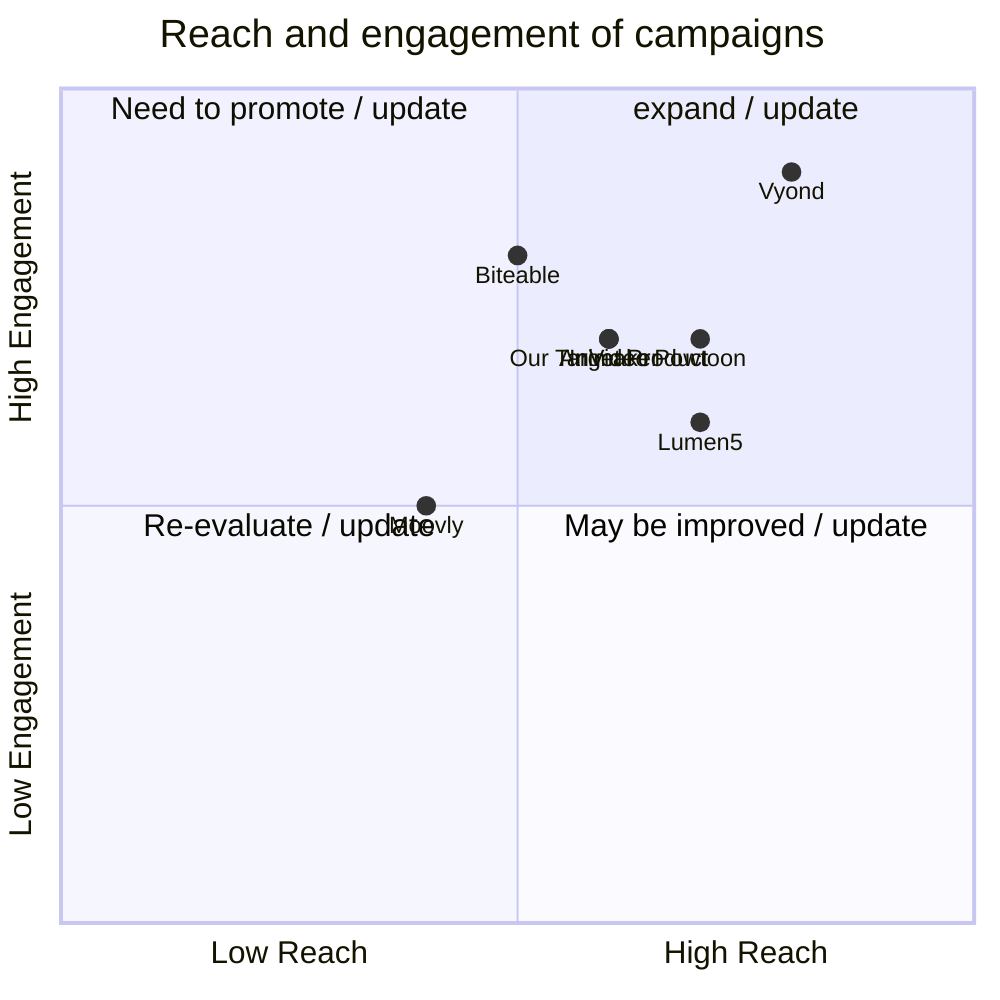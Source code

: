 quadrantChart
    title Reach and engagement of campaigns
    x-axis Low Reach --> High Reach
    y-axis Low Engagement --> High Engagement
    quadrant-1 expand / update
    quadrant-2 Need to promote / update
    quadrant-3 Re-evaluate / update
    quadrant-4 May be improved / update 
    "Animaker": [0.6, 0.7]
    "Vyond": [0.8, 0.9]
    "Lumen5": [0.7, 0.6]
    "Biteable": [0.5, 0.8]
    "InVideo": [0.6, 0.7]
    "Moovly": [0.4, 0.5]
    "Powtoon": [0.7, 0.7]
    "Our Target Product": [0.6, 0.7]